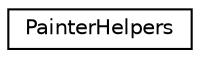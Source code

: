 digraph "Graphical Class Hierarchy"
{
 // LATEX_PDF_SIZE
  edge [fontname="Helvetica",fontsize="10",labelfontname="Helvetica",labelfontsize="10"];
  node [fontname="Helvetica",fontsize="10",shape=record];
  rankdir="LR";
  Node0 [label="PainterHelpers",height=0.2,width=0.4,color="black", fillcolor="white", style="filled",URL="$class_painter_helpers.html",tooltip=" "];
}
